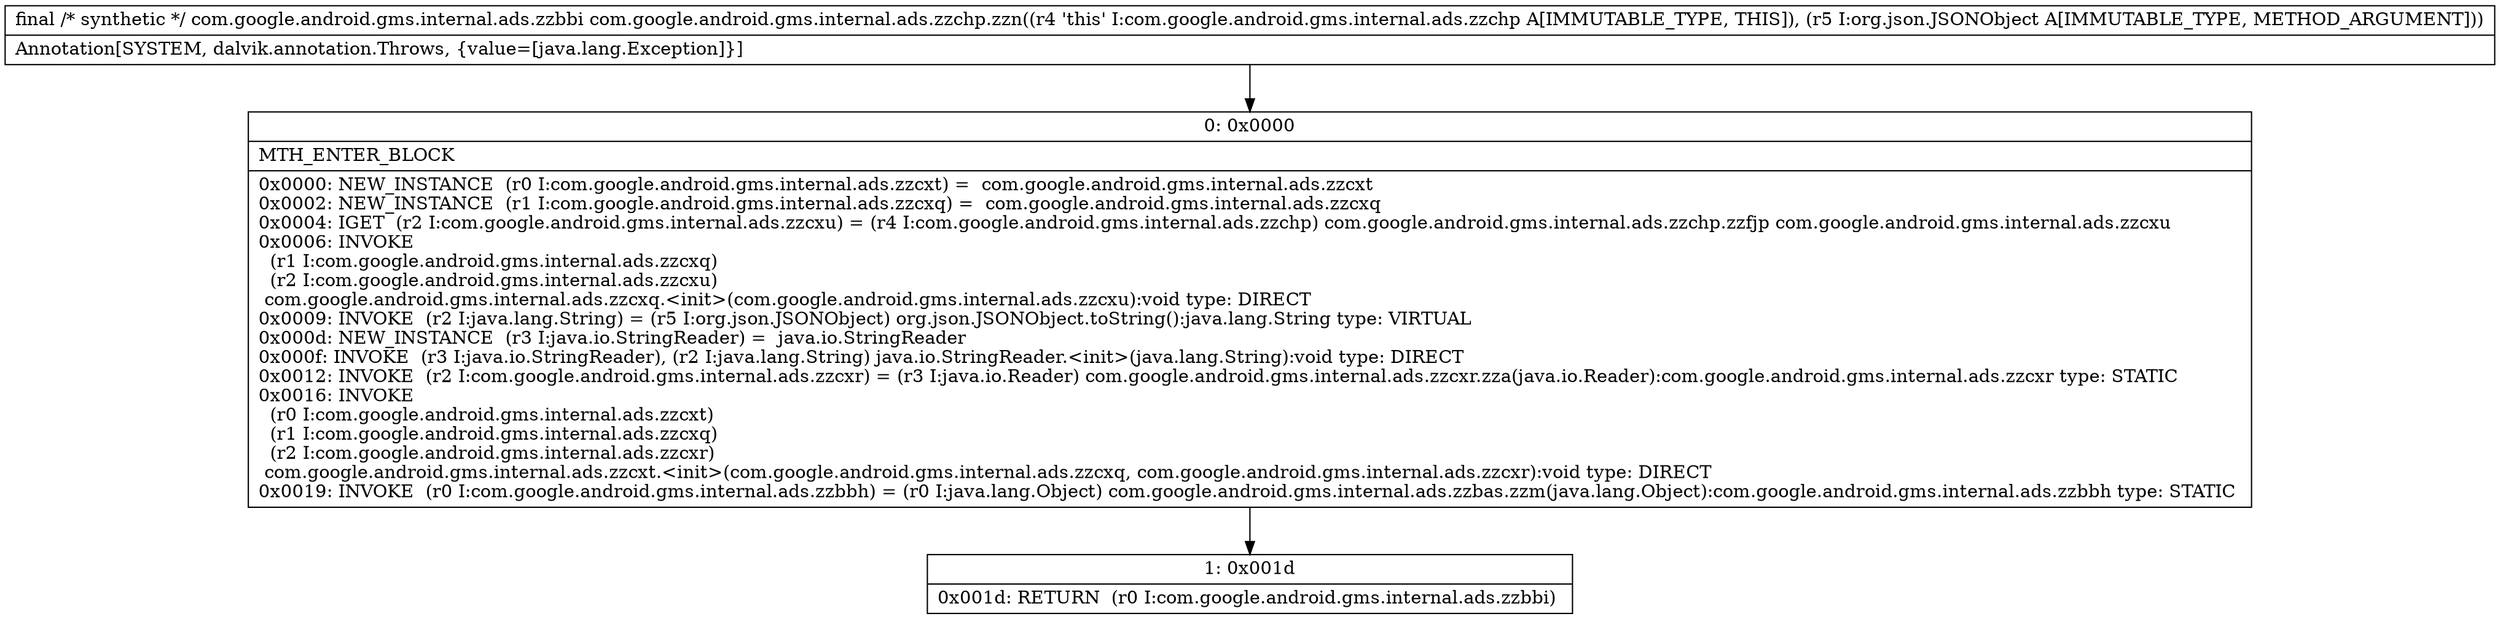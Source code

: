 digraph "CFG forcom.google.android.gms.internal.ads.zzchp.zzn(Lorg\/json\/JSONObject;)Lcom\/google\/android\/gms\/internal\/ads\/zzbbi;" {
Node_0 [shape=record,label="{0\:\ 0x0000|MTH_ENTER_BLOCK\l|0x0000: NEW_INSTANCE  (r0 I:com.google.android.gms.internal.ads.zzcxt) =  com.google.android.gms.internal.ads.zzcxt \l0x0002: NEW_INSTANCE  (r1 I:com.google.android.gms.internal.ads.zzcxq) =  com.google.android.gms.internal.ads.zzcxq \l0x0004: IGET  (r2 I:com.google.android.gms.internal.ads.zzcxu) = (r4 I:com.google.android.gms.internal.ads.zzchp) com.google.android.gms.internal.ads.zzchp.zzfjp com.google.android.gms.internal.ads.zzcxu \l0x0006: INVOKE  \l  (r1 I:com.google.android.gms.internal.ads.zzcxq)\l  (r2 I:com.google.android.gms.internal.ads.zzcxu)\l com.google.android.gms.internal.ads.zzcxq.\<init\>(com.google.android.gms.internal.ads.zzcxu):void type: DIRECT \l0x0009: INVOKE  (r2 I:java.lang.String) = (r5 I:org.json.JSONObject) org.json.JSONObject.toString():java.lang.String type: VIRTUAL \l0x000d: NEW_INSTANCE  (r3 I:java.io.StringReader) =  java.io.StringReader \l0x000f: INVOKE  (r3 I:java.io.StringReader), (r2 I:java.lang.String) java.io.StringReader.\<init\>(java.lang.String):void type: DIRECT \l0x0012: INVOKE  (r2 I:com.google.android.gms.internal.ads.zzcxr) = (r3 I:java.io.Reader) com.google.android.gms.internal.ads.zzcxr.zza(java.io.Reader):com.google.android.gms.internal.ads.zzcxr type: STATIC \l0x0016: INVOKE  \l  (r0 I:com.google.android.gms.internal.ads.zzcxt)\l  (r1 I:com.google.android.gms.internal.ads.zzcxq)\l  (r2 I:com.google.android.gms.internal.ads.zzcxr)\l com.google.android.gms.internal.ads.zzcxt.\<init\>(com.google.android.gms.internal.ads.zzcxq, com.google.android.gms.internal.ads.zzcxr):void type: DIRECT \l0x0019: INVOKE  (r0 I:com.google.android.gms.internal.ads.zzbbh) = (r0 I:java.lang.Object) com.google.android.gms.internal.ads.zzbas.zzm(java.lang.Object):com.google.android.gms.internal.ads.zzbbh type: STATIC \l}"];
Node_1 [shape=record,label="{1\:\ 0x001d|0x001d: RETURN  (r0 I:com.google.android.gms.internal.ads.zzbbi) \l}"];
MethodNode[shape=record,label="{final \/* synthetic *\/ com.google.android.gms.internal.ads.zzbbi com.google.android.gms.internal.ads.zzchp.zzn((r4 'this' I:com.google.android.gms.internal.ads.zzchp A[IMMUTABLE_TYPE, THIS]), (r5 I:org.json.JSONObject A[IMMUTABLE_TYPE, METHOD_ARGUMENT]))  | Annotation[SYSTEM, dalvik.annotation.Throws, \{value=[java.lang.Exception]\}]\l}"];
MethodNode -> Node_0;
Node_0 -> Node_1;
}

